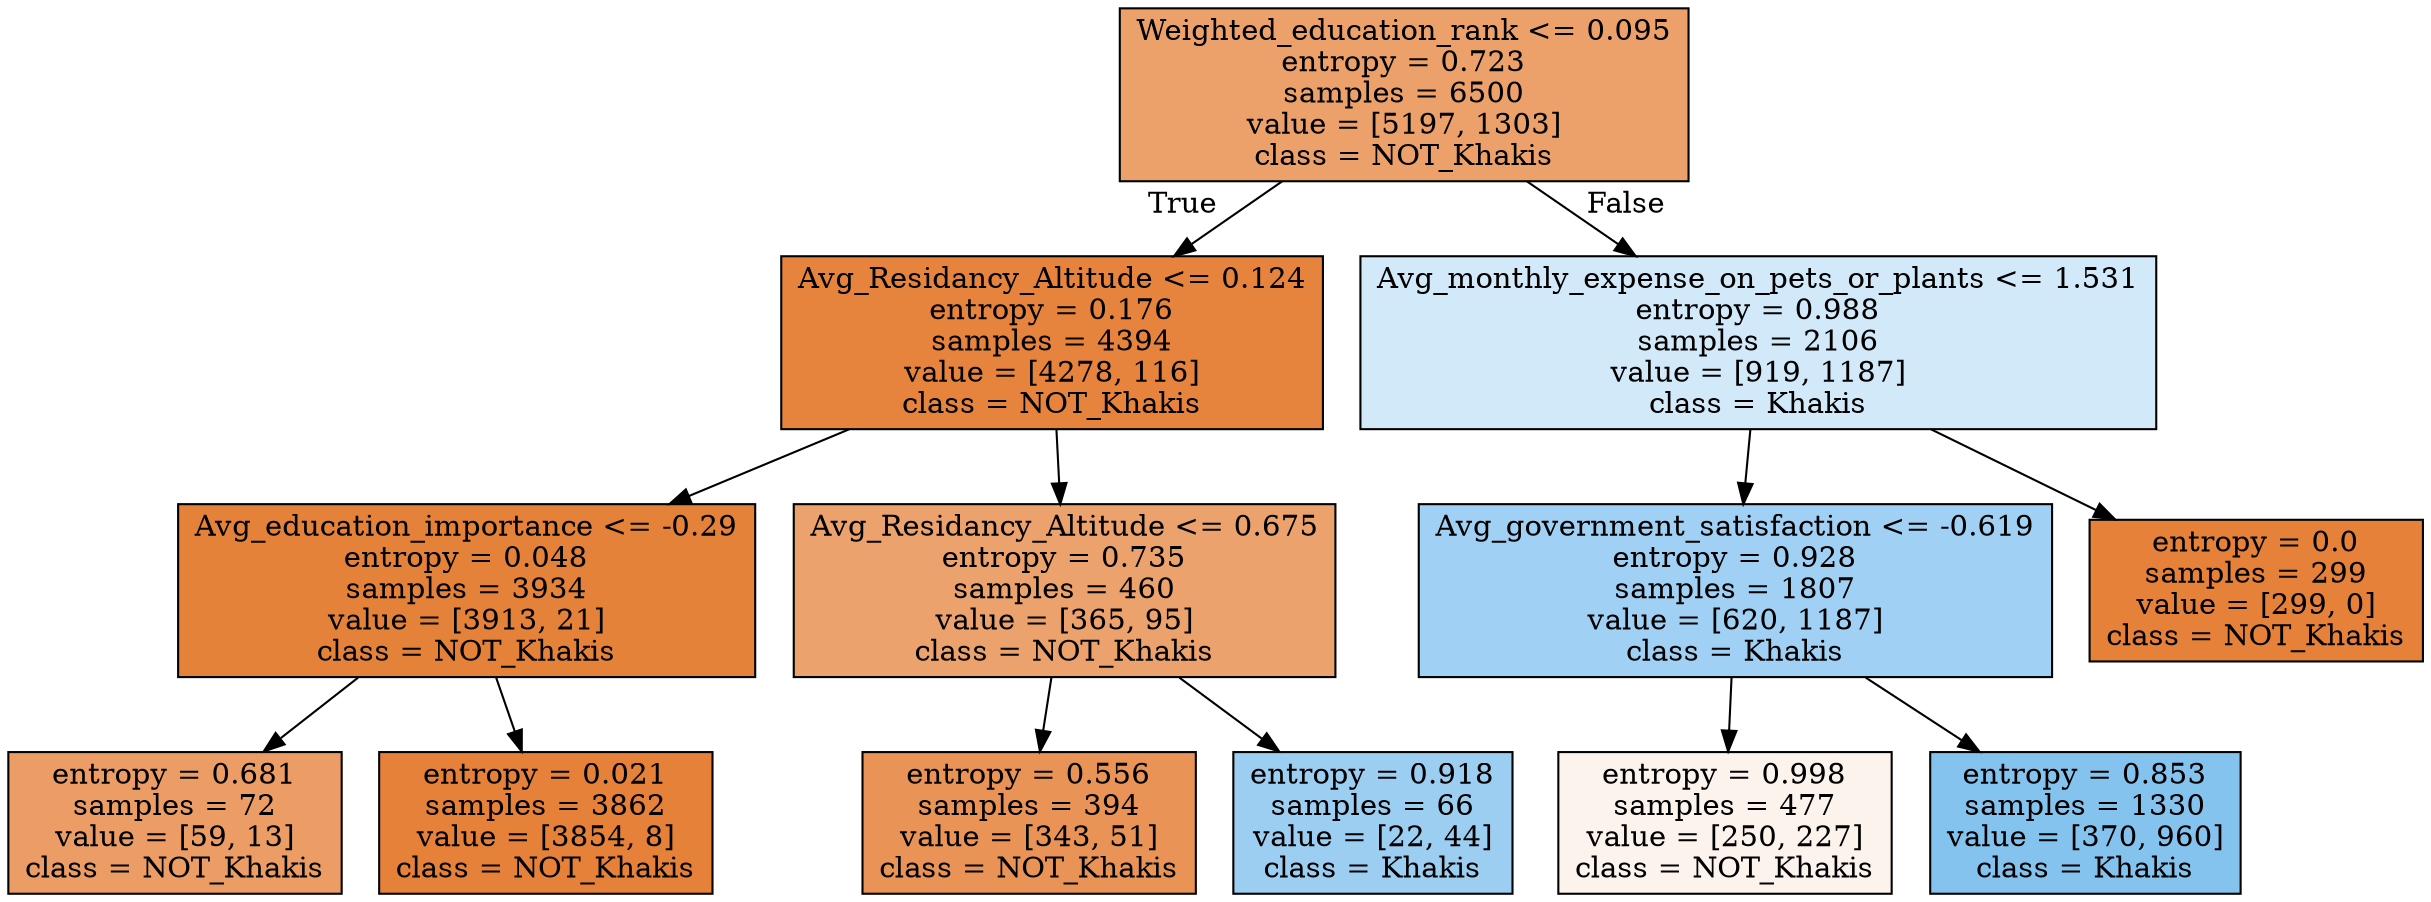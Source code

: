 digraph Tree {
node [shape=box, style="filled", color="black"] ;
0 [label="Weighted_education_rank <= 0.095\nentropy = 0.723\nsamples = 6500\nvalue = [5197, 1303]\nclass = NOT_Khakis", fillcolor="#eca16b"] ;
1 [label="Avg_Residancy_Altitude <= 0.124\nentropy = 0.176\nsamples = 4394\nvalue = [4278, 116]\nclass = NOT_Khakis", fillcolor="#e6843e"] ;
0 -> 1 [labeldistance=2.5, labelangle=45, headlabel="True"] ;
2 [label="Avg_education_importance <= -0.29\nentropy = 0.048\nsamples = 3934\nvalue = [3913, 21]\nclass = NOT_Khakis", fillcolor="#e5823a"] ;
1 -> 2 ;
3 [label="entropy = 0.681\nsamples = 72\nvalue = [59, 13]\nclass = NOT_Khakis", fillcolor="#eb9d65"] ;
2 -> 3 ;
4 [label="entropy = 0.021\nsamples = 3862\nvalue = [3854, 8]\nclass = NOT_Khakis", fillcolor="#e58139"] ;
2 -> 4 ;
5 [label="Avg_Residancy_Altitude <= 0.675\nentropy = 0.735\nsamples = 460\nvalue = [365, 95]\nclass = NOT_Khakis", fillcolor="#eca26d"] ;
1 -> 5 ;
6 [label="entropy = 0.556\nsamples = 394\nvalue = [343, 51]\nclass = NOT_Khakis", fillcolor="#e99456"] ;
5 -> 6 ;
7 [label="entropy = 0.918\nsamples = 66\nvalue = [22, 44]\nclass = Khakis", fillcolor="#9ccef2"] ;
5 -> 7 ;
8 [label="Avg_monthly_expense_on_pets_or_plants <= 1.531\nentropy = 0.988\nsamples = 2106\nvalue = [919, 1187]\nclass = Khakis", fillcolor="#d2e9f9"] ;
0 -> 8 [labeldistance=2.5, labelangle=-45, headlabel="False"] ;
9 [label="Avg_government_satisfaction <= -0.619\nentropy = 0.928\nsamples = 1807\nvalue = [620, 1187]\nclass = Khakis", fillcolor="#a0d0f3"] ;
8 -> 9 ;
10 [label="entropy = 0.998\nsamples = 477\nvalue = [250, 227]\nclass = NOT_Khakis", fillcolor="#fdf3ed"] ;
9 -> 10 ;
11 [label="entropy = 0.853\nsamples = 1330\nvalue = [370, 960]\nclass = Khakis", fillcolor="#85c3ef"] ;
9 -> 11 ;
12 [label="entropy = 0.0\nsamples = 299\nvalue = [299, 0]\nclass = NOT_Khakis", fillcolor="#e58139"] ;
8 -> 12 ;
}